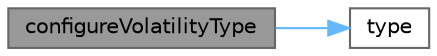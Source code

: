 digraph "configureVolatilityType"
{
 // INTERACTIVE_SVG=YES
 // LATEX_PDF_SIZE
  bgcolor="transparent";
  edge [fontname=Helvetica,fontsize=10,labelfontname=Helvetica,labelfontsize=10];
  node [fontname=Helvetica,fontsize=10,shape=box,height=0.2,width=0.4];
  rankdir="LR";
  Node1 [label="configureVolatilityType",height=0.2,width=0.4,color="gray40", fillcolor="grey60", style="filled", fontcolor="black",tooltip="Set the value of volatilityType_ based on the value of type."];
  Node1 -> Node2 [color="steelblue1",style="solid"];
  Node2 [label="type",height=0.2,width=0.4,color="grey40", fillcolor="white", style="filled",URL="$classore_1_1data_1_1_cap_floor_volatility_curve_config.html#adf4a6727c689e0038cf2cdd158d5ed2c",tooltip=" "];
}
